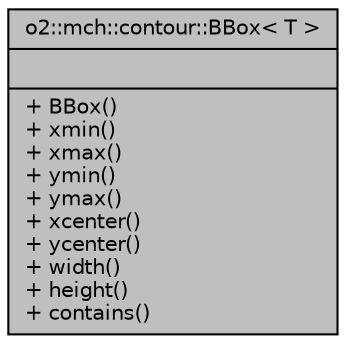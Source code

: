 digraph "o2::mch::contour::BBox&lt; T &gt;"
{
 // INTERACTIVE_SVG=YES
  bgcolor="transparent";
  edge [fontname="Helvetica",fontsize="10",labelfontname="Helvetica",labelfontsize="10"];
  node [fontname="Helvetica",fontsize="10",shape=record];
  Node1 [label="{o2::mch::contour::BBox\< T \>\n||+ BBox()\l+ xmin()\l+ xmax()\l+ ymin()\l+ ymax()\l+ xcenter()\l+ ycenter()\l+ width()\l+ height()\l+ contains()\l}",height=0.2,width=0.4,color="black", fillcolor="grey75", style="filled", fontcolor="black"];
}
